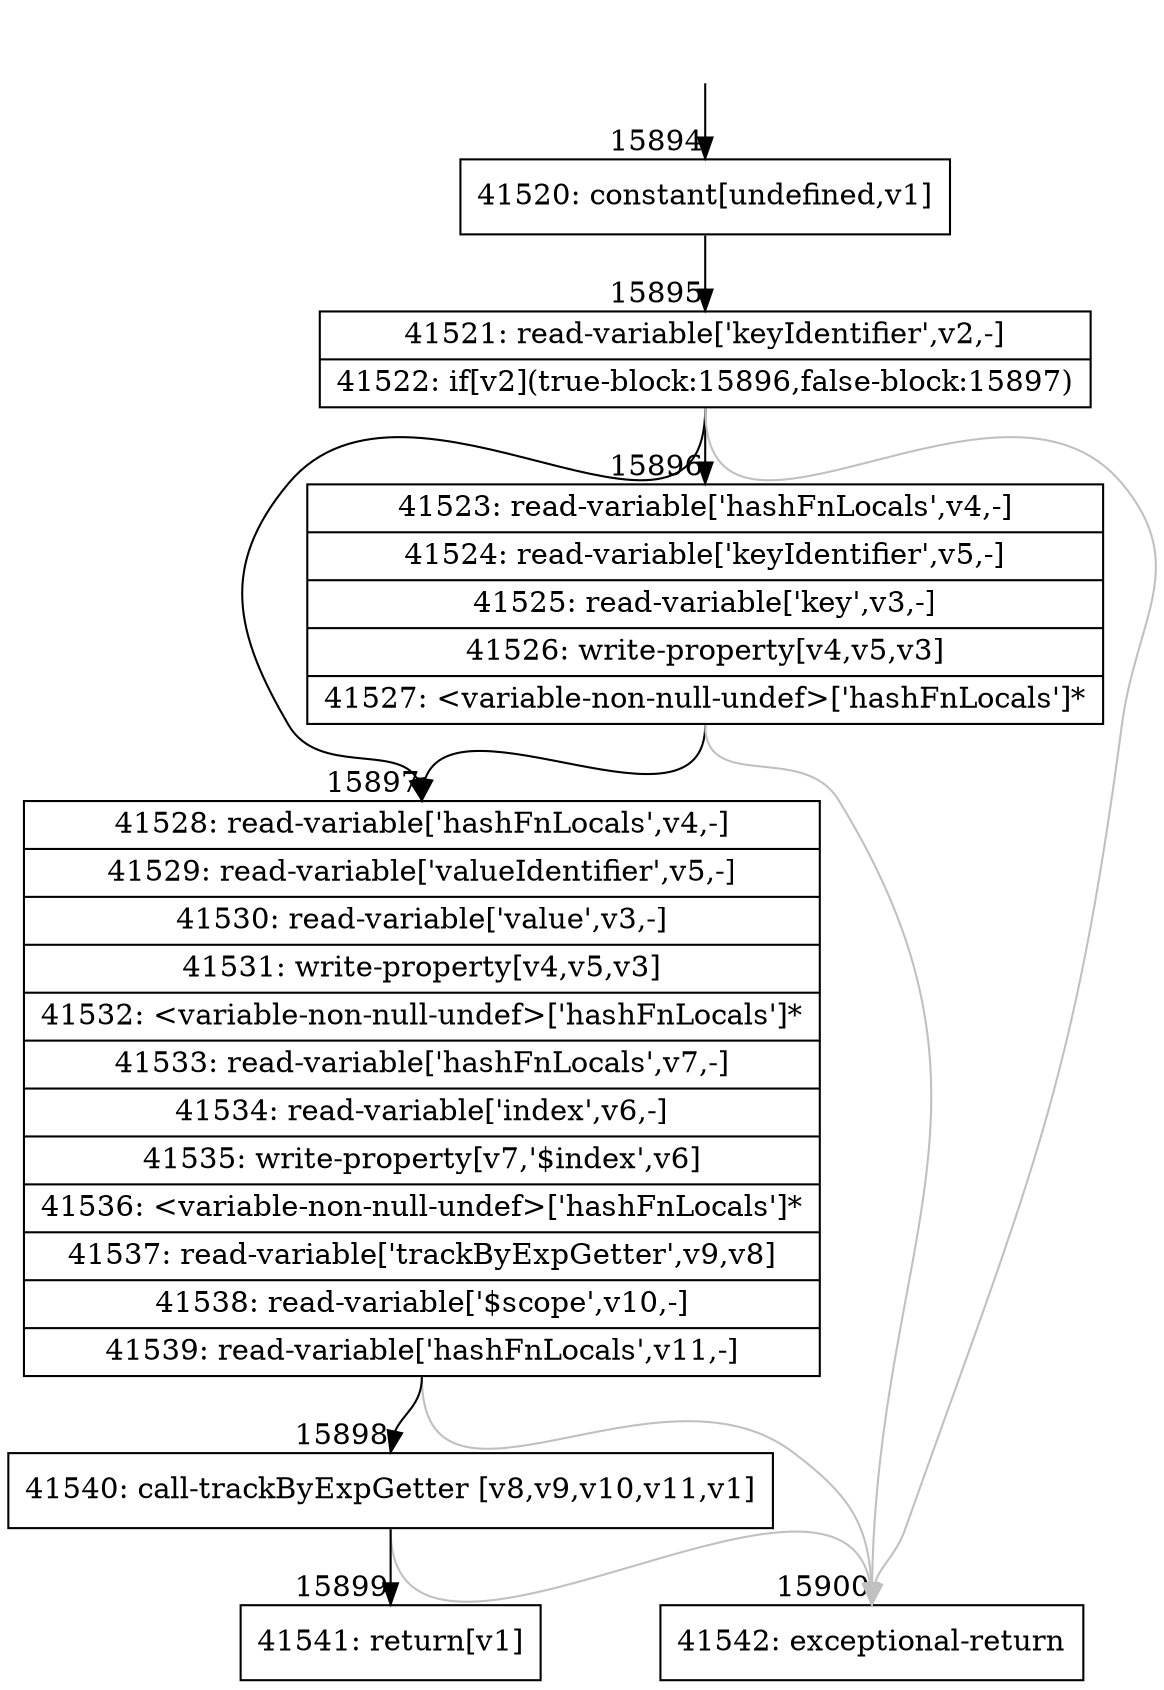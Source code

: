 digraph {
rankdir="TD"
BB_entry1280[shape=none,label=""];
BB_entry1280 -> BB15894 [tailport=s, headport=n, headlabel="    15894"]
BB15894 [shape=record label="{41520: constant[undefined,v1]}" ] 
BB15894 -> BB15895 [tailport=s, headport=n, headlabel="      15895"]
BB15895 [shape=record label="{41521: read-variable['keyIdentifier',v2,-]|41522: if[v2](true-block:15896,false-block:15897)}" ] 
BB15895 -> BB15896 [tailport=s, headport=n, headlabel="      15896"]
BB15895 -> BB15897 [tailport=s, headport=n, headlabel="      15897"]
BB15895 -> BB15900 [tailport=s, headport=n, color=gray, headlabel="      15900"]
BB15896 [shape=record label="{41523: read-variable['hashFnLocals',v4,-]|41524: read-variable['keyIdentifier',v5,-]|41525: read-variable['key',v3,-]|41526: write-property[v4,v5,v3]|41527: \<variable-non-null-undef\>['hashFnLocals']*}" ] 
BB15896 -> BB15897 [tailport=s, headport=n]
BB15896 -> BB15900 [tailport=s, headport=n, color=gray]
BB15897 [shape=record label="{41528: read-variable['hashFnLocals',v4,-]|41529: read-variable['valueIdentifier',v5,-]|41530: read-variable['value',v3,-]|41531: write-property[v4,v5,v3]|41532: \<variable-non-null-undef\>['hashFnLocals']*|41533: read-variable['hashFnLocals',v7,-]|41534: read-variable['index',v6,-]|41535: write-property[v7,'$index',v6]|41536: \<variable-non-null-undef\>['hashFnLocals']*|41537: read-variable['trackByExpGetter',v9,v8]|41538: read-variable['$scope',v10,-]|41539: read-variable['hashFnLocals',v11,-]}" ] 
BB15897 -> BB15898 [tailport=s, headport=n, headlabel="      15898"]
BB15897 -> BB15900 [tailport=s, headport=n, color=gray]
BB15898 [shape=record label="{41540: call-trackByExpGetter [v8,v9,v10,v11,v1]}" ] 
BB15898 -> BB15899 [tailport=s, headport=n, headlabel="      15899"]
BB15898 -> BB15900 [tailport=s, headport=n, color=gray]
BB15899 [shape=record label="{41541: return[v1]}" ] 
BB15900 [shape=record label="{41542: exceptional-return}" ] 
//#$~ 27075
}
